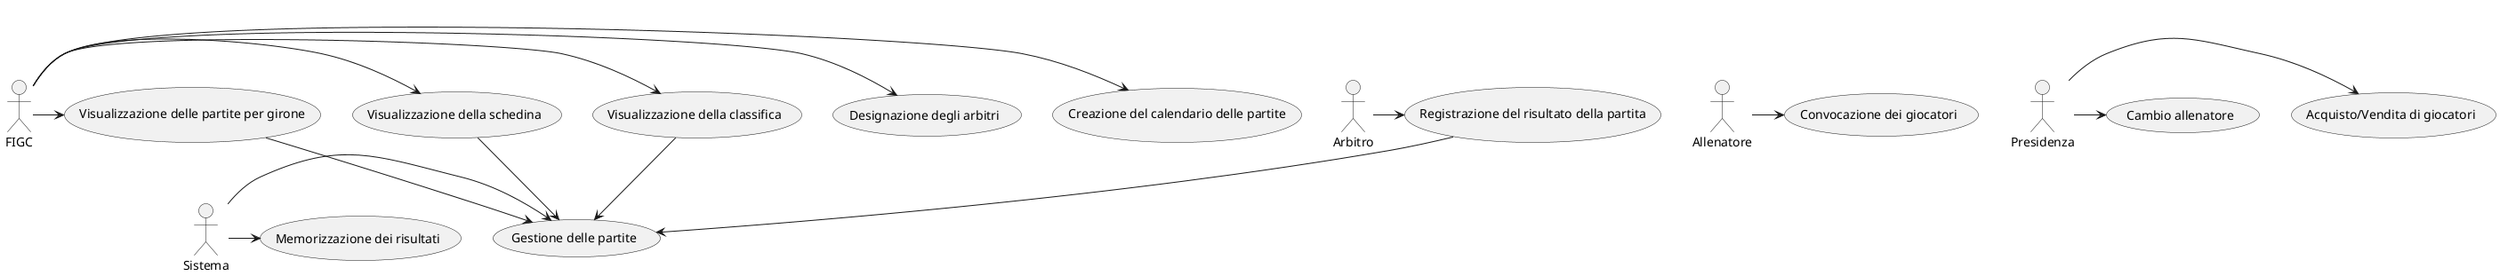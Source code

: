 @startuml
actor "FIGC" as FIGC
actor "Arbitro" as Arbitro
actor "Allenatore" as Allenatore
actor "Presidenza" as Presidenza
actor "Sistema" as Sistema

FIGC -> (Creazione del calendario delle partite)
FIGC -> (Designazione degli arbitri)
FIGC -> (Visualizzazione della classifica)
FIGC -> (Visualizzazione della schedina)
FIGC -> (Visualizzazione delle partite per girone)

Arbitro -> (Registrazione del risultato della partita)

Allenatore -> (Convocazione dei giocatori)

Presidenza -> (Acquisto/Vendita di giocatori)
Presidenza -> (Cambio allenatore)

Sistema -> (Gestione delle partite)
Sistema -> (Memorizzazione dei risultati)

(Registrazione del risultato della partita) --> (Gestione delle partite)
(Visualizzazione della classifica) --> (Gestione delle partite)
(Visualizzazione della schedina) --> (Gestione delle partite)
(Visualizzazione delle partite per girone) --> (Gestione delle partite)
@enduml
